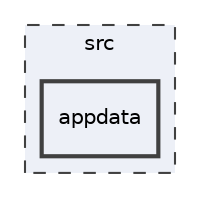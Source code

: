 digraph "src/appdata"
{
 // LATEX_PDF_SIZE
  edge [fontname="Helvetica",fontsize="10",labelfontname="Helvetica",labelfontsize="10"];
  node [fontname="Helvetica",fontsize="10",shape=record];
  compound=true
  subgraph clusterdir_68267d1309a1af8e8297ef4c3efbcdba {
    graph [ bgcolor="#edf0f7", pencolor="grey25", style="filled,dashed,", label="src", fontname="Helvetica", fontsize="10", URL="dir_68267d1309a1af8e8297ef4c3efbcdba.html"]
  dir_167f9a9ad13e16ca3de1d53b7762ce68 [shape=box, label="appdata", style="filled,bold,", fillcolor="#edf0f7", color="grey25", URL="dir_167f9a9ad13e16ca3de1d53b7762ce68.html"];
  }
}
